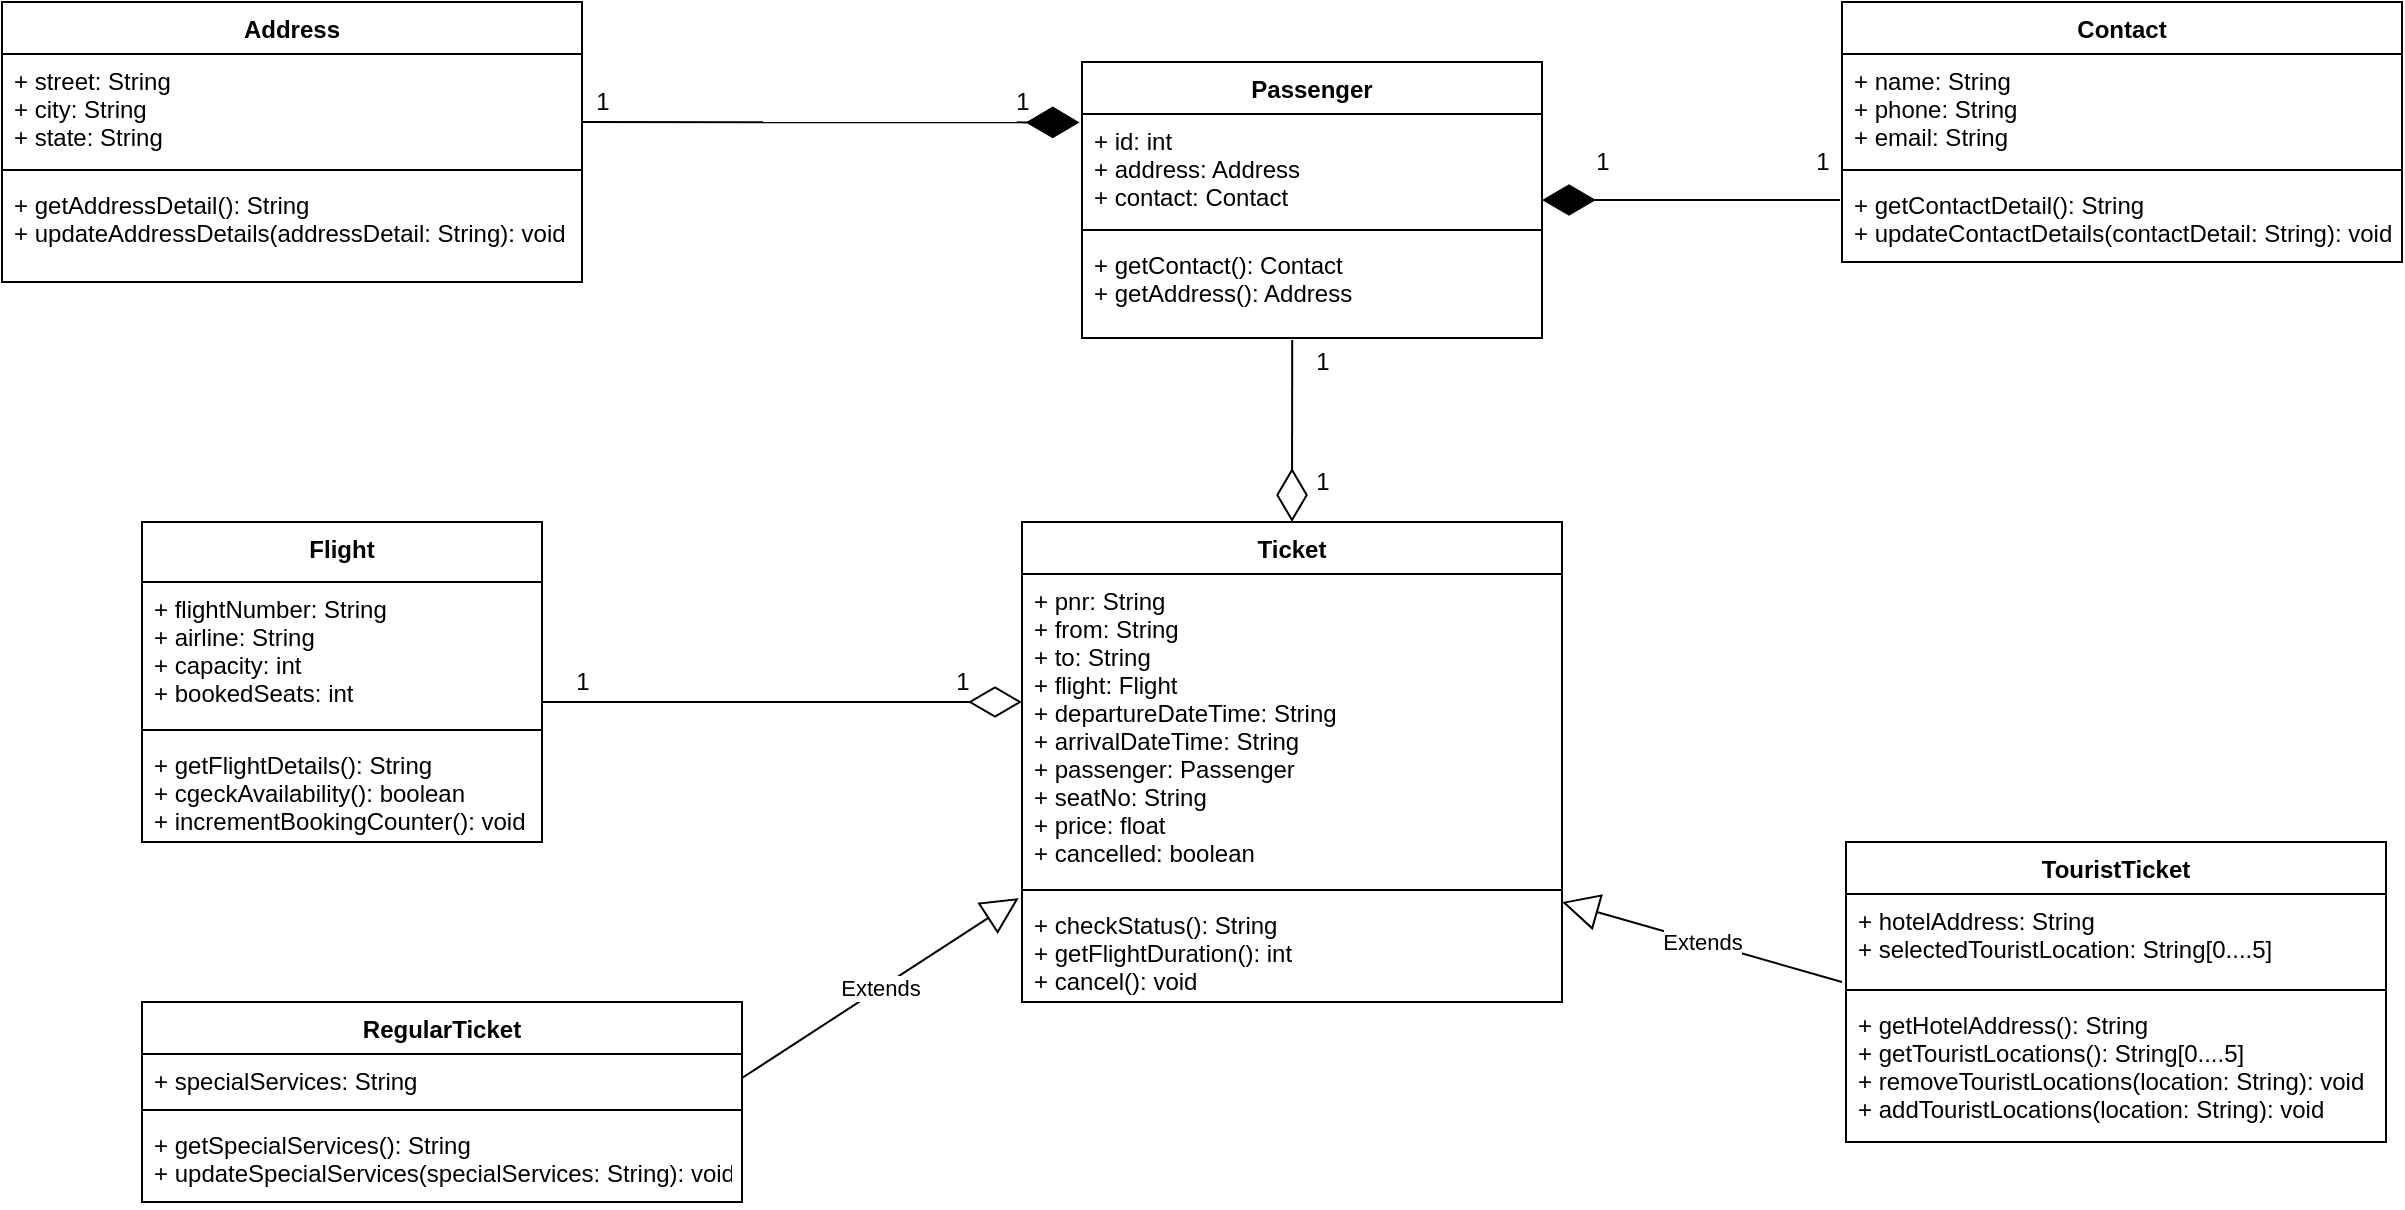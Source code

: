 <mxfile version="16.5.2" type="device"><diagram id="R0CvudXWwbeDUkJqUxDz" name="Page-1"><mxGraphModel dx="2875" dy="726" grid="1" gridSize="10" guides="1" tooltips="1" connect="1" arrows="1" fold="1" page="1" pageScale="1" pageWidth="827" pageHeight="1169" math="0" shadow="0"><root><mxCell id="0"/><mxCell id="1" parent="0"/><mxCell id="2dlOtxA-yQHjYaAWB5dg-1" value="Address" style="swimlane;fontStyle=1;align=center;verticalAlign=top;childLayout=stackLayout;horizontal=1;startSize=26;horizontalStack=0;resizeParent=1;resizeParentMax=0;resizeLast=0;collapsible=1;marginBottom=0;" parent="1" vertex="1"><mxGeometry x="-1470" y="340" width="290" height="140" as="geometry"/></mxCell><mxCell id="2dlOtxA-yQHjYaAWB5dg-2" value="+ street: String&#10;+ city: String&#10;+ state: String" style="text;strokeColor=none;fillColor=none;align=left;verticalAlign=top;spacingLeft=4;spacingRight=4;overflow=hidden;rotatable=0;points=[[0,0.5],[1,0.5]];portConstraint=eastwest;" parent="2dlOtxA-yQHjYaAWB5dg-1" vertex="1"><mxGeometry y="26" width="290" height="54" as="geometry"/></mxCell><mxCell id="2dlOtxA-yQHjYaAWB5dg-3" value="" style="line;strokeWidth=1;fillColor=none;align=left;verticalAlign=middle;spacingTop=-1;spacingLeft=3;spacingRight=3;rotatable=0;labelPosition=right;points=[];portConstraint=eastwest;" parent="2dlOtxA-yQHjYaAWB5dg-1" vertex="1"><mxGeometry y="80" width="290" height="8" as="geometry"/></mxCell><mxCell id="2dlOtxA-yQHjYaAWB5dg-4" value="+ getAddressDetail(): String&#10;+ updateAddressDetails(addressDetail: String): void" style="text;strokeColor=none;fillColor=none;align=left;verticalAlign=top;spacingLeft=4;spacingRight=4;overflow=hidden;rotatable=0;points=[[0,0.5],[1,0.5]];portConstraint=eastwest;" parent="2dlOtxA-yQHjYaAWB5dg-1" vertex="1"><mxGeometry y="88" width="290" height="52" as="geometry"/></mxCell><mxCell id="2dlOtxA-yQHjYaAWB5dg-5" value="Passenger" style="swimlane;fontStyle=1;align=center;verticalAlign=top;childLayout=stackLayout;horizontal=1;startSize=26;horizontalStack=0;resizeParent=1;resizeParentMax=0;resizeLast=0;collapsible=1;marginBottom=0;" parent="1" vertex="1"><mxGeometry x="-930" y="370" width="230" height="138" as="geometry"/></mxCell><mxCell id="2dlOtxA-yQHjYaAWB5dg-6" value="+ id: int&#10;+ address: Address&#10;+ contact: Contact" style="text;strokeColor=none;fillColor=none;align=left;verticalAlign=top;spacingLeft=4;spacingRight=4;overflow=hidden;rotatable=0;points=[[0,0.5],[1,0.5]];portConstraint=eastwest;" parent="2dlOtxA-yQHjYaAWB5dg-5" vertex="1"><mxGeometry y="26" width="230" height="54" as="geometry"/></mxCell><mxCell id="2dlOtxA-yQHjYaAWB5dg-7" value="" style="line;strokeWidth=1;fillColor=none;align=left;verticalAlign=middle;spacingTop=-1;spacingLeft=3;spacingRight=3;rotatable=0;labelPosition=right;points=[];portConstraint=eastwest;" parent="2dlOtxA-yQHjYaAWB5dg-5" vertex="1"><mxGeometry y="80" width="230" height="8" as="geometry"/></mxCell><mxCell id="2dlOtxA-yQHjYaAWB5dg-8" value="+ getContact(): Contact&#10;+ getAddress(): Address" style="text;strokeColor=none;fillColor=none;align=left;verticalAlign=top;spacingLeft=4;spacingRight=4;overflow=hidden;rotatable=0;points=[[0,0.5],[1,0.5]];portConstraint=eastwest;" parent="2dlOtxA-yQHjYaAWB5dg-5" vertex="1"><mxGeometry y="88" width="230" height="50" as="geometry"/></mxCell><mxCell id="2dlOtxA-yQHjYaAWB5dg-13" value="Contact" style="swimlane;fontStyle=1;align=center;verticalAlign=top;childLayout=stackLayout;horizontal=1;startSize=26;horizontalStack=0;resizeParent=1;resizeParentMax=0;resizeLast=0;collapsible=1;marginBottom=0;" parent="1" vertex="1"><mxGeometry x="-550" y="340" width="280" height="130" as="geometry"/></mxCell><mxCell id="2dlOtxA-yQHjYaAWB5dg-14" value="+ name: String&#10;+ phone: String&#10;+ email: String&#10;" style="text;strokeColor=none;fillColor=none;align=left;verticalAlign=top;spacingLeft=4;spacingRight=4;overflow=hidden;rotatable=0;points=[[0,0.5],[1,0.5]];portConstraint=eastwest;" parent="2dlOtxA-yQHjYaAWB5dg-13" vertex="1"><mxGeometry y="26" width="280" height="54" as="geometry"/></mxCell><mxCell id="2dlOtxA-yQHjYaAWB5dg-15" value="" style="line;strokeWidth=1;fillColor=none;align=left;verticalAlign=middle;spacingTop=-1;spacingLeft=3;spacingRight=3;rotatable=0;labelPosition=right;points=[];portConstraint=eastwest;" parent="2dlOtxA-yQHjYaAWB5dg-13" vertex="1"><mxGeometry y="80" width="280" height="8" as="geometry"/></mxCell><mxCell id="2dlOtxA-yQHjYaAWB5dg-16" value="+ getContactDetail(): String&#10;+ updateContactDetails(contactDetail: String): void" style="text;strokeColor=none;fillColor=none;align=left;verticalAlign=top;spacingLeft=4;spacingRight=4;overflow=hidden;rotatable=0;points=[[0,0.5],[1,0.5]];portConstraint=eastwest;" parent="2dlOtxA-yQHjYaAWB5dg-13" vertex="1"><mxGeometry y="88" width="280" height="42" as="geometry"/></mxCell><mxCell id="2dlOtxA-yQHjYaAWB5dg-17" value="Ticket" style="swimlane;fontStyle=1;align=center;verticalAlign=top;childLayout=stackLayout;horizontal=1;startSize=26;horizontalStack=0;resizeParent=1;resizeParentMax=0;resizeLast=0;collapsible=1;marginBottom=0;" parent="1" vertex="1"><mxGeometry x="-960" y="600" width="270" height="240" as="geometry"/></mxCell><mxCell id="2dlOtxA-yQHjYaAWB5dg-18" value="+ pnr: String&#10;+ from: String&#10;+ to: String&#10;+ flight: Flight&#10;+ departureDateTime: String&#10;+ arrivalDateTime: String&#10;+ passenger: Passenger&#10;+ seatNo: String&#10;+ price: float&#10;+ cancelled: boolean&#10;&#10;" style="text;strokeColor=none;fillColor=none;align=left;verticalAlign=top;spacingLeft=4;spacingRight=4;overflow=hidden;rotatable=0;points=[[0,0.5],[1,0.5]];portConstraint=eastwest;" parent="2dlOtxA-yQHjYaAWB5dg-17" vertex="1"><mxGeometry y="26" width="270" height="154" as="geometry"/></mxCell><mxCell id="2dlOtxA-yQHjYaAWB5dg-19" value="" style="line;strokeWidth=1;fillColor=none;align=left;verticalAlign=middle;spacingTop=-1;spacingLeft=3;spacingRight=3;rotatable=0;labelPosition=right;points=[];portConstraint=eastwest;" parent="2dlOtxA-yQHjYaAWB5dg-17" vertex="1"><mxGeometry y="180" width="270" height="8" as="geometry"/></mxCell><mxCell id="2dlOtxA-yQHjYaAWB5dg-20" value="+ checkStatus(): String&#10;+ getFlightDuration(): int&#10;+ cancel(): void" style="text;strokeColor=none;fillColor=none;align=left;verticalAlign=top;spacingLeft=4;spacingRight=4;overflow=hidden;rotatable=0;points=[[0,0.5],[1,0.5]];portConstraint=eastwest;" parent="2dlOtxA-yQHjYaAWB5dg-17" vertex="1"><mxGeometry y="188" width="270" height="52" as="geometry"/></mxCell><mxCell id="2dlOtxA-yQHjYaAWB5dg-21" value="Flight" style="swimlane;fontStyle=1;align=center;verticalAlign=top;childLayout=stackLayout;horizontal=1;startSize=30;horizontalStack=0;resizeParent=1;resizeParentMax=0;resizeLast=0;collapsible=1;marginBottom=0;" parent="1" vertex="1"><mxGeometry x="-1400" y="600" width="200" height="160" as="geometry"/></mxCell><mxCell id="2dlOtxA-yQHjYaAWB5dg-22" value="+ flightNumber: String&#10;+ airline: String&#10;+ capacity: int&#10;+ bookedSeats: int" style="text;strokeColor=none;fillColor=none;align=left;verticalAlign=top;spacingLeft=4;spacingRight=4;overflow=hidden;rotatable=0;points=[[0,0.5],[1,0.5]];portConstraint=eastwest;" parent="2dlOtxA-yQHjYaAWB5dg-21" vertex="1"><mxGeometry y="30" width="200" height="70" as="geometry"/></mxCell><mxCell id="2dlOtxA-yQHjYaAWB5dg-23" value="" style="line;strokeWidth=1;fillColor=none;align=left;verticalAlign=middle;spacingTop=-1;spacingLeft=3;spacingRight=3;rotatable=0;labelPosition=right;points=[];portConstraint=eastwest;" parent="2dlOtxA-yQHjYaAWB5dg-21" vertex="1"><mxGeometry y="100" width="200" height="8" as="geometry"/></mxCell><mxCell id="2dlOtxA-yQHjYaAWB5dg-24" value="+ getFlightDetails(): String&#10;+ cgeckAvailability(): boolean&#10;+ incrementBookingCounter(): void" style="text;strokeColor=none;fillColor=none;align=left;verticalAlign=top;spacingLeft=4;spacingRight=4;overflow=hidden;rotatable=0;points=[[0,0.5],[1,0.5]];portConstraint=eastwest;" parent="2dlOtxA-yQHjYaAWB5dg-21" vertex="1"><mxGeometry y="108" width="200" height="52" as="geometry"/></mxCell><mxCell id="2dlOtxA-yQHjYaAWB5dg-29" value="RegularTicket" style="swimlane;fontStyle=1;align=center;verticalAlign=top;childLayout=stackLayout;horizontal=1;startSize=26;horizontalStack=0;resizeParent=1;resizeParentMax=0;resizeLast=0;collapsible=1;marginBottom=0;" parent="1" vertex="1"><mxGeometry x="-1400" y="840" width="300" height="100" as="geometry"/></mxCell><mxCell id="2dlOtxA-yQHjYaAWB5dg-30" value="+ specialServices: String" style="text;strokeColor=none;fillColor=none;align=left;verticalAlign=top;spacingLeft=4;spacingRight=4;overflow=hidden;rotatable=0;points=[[0,0.5],[1,0.5]];portConstraint=eastwest;" parent="2dlOtxA-yQHjYaAWB5dg-29" vertex="1"><mxGeometry y="26" width="300" height="24" as="geometry"/></mxCell><mxCell id="2dlOtxA-yQHjYaAWB5dg-31" value="" style="line;strokeWidth=1;fillColor=none;align=left;verticalAlign=middle;spacingTop=-1;spacingLeft=3;spacingRight=3;rotatable=0;labelPosition=right;points=[];portConstraint=eastwest;" parent="2dlOtxA-yQHjYaAWB5dg-29" vertex="1"><mxGeometry y="50" width="300" height="8" as="geometry"/></mxCell><mxCell id="2dlOtxA-yQHjYaAWB5dg-32" value="+ getSpecialServices(): String&#10;+ updateSpecialServices(specialServices: String): void" style="text;strokeColor=none;fillColor=none;align=left;verticalAlign=top;spacingLeft=4;spacingRight=4;overflow=hidden;rotatable=0;points=[[0,0.5],[1,0.5]];portConstraint=eastwest;" parent="2dlOtxA-yQHjYaAWB5dg-29" vertex="1"><mxGeometry y="58" width="300" height="42" as="geometry"/></mxCell><mxCell id="2dlOtxA-yQHjYaAWB5dg-33" value="TouristTicket" style="swimlane;fontStyle=1;align=center;verticalAlign=top;childLayout=stackLayout;horizontal=1;startSize=26;horizontalStack=0;resizeParent=1;resizeParentMax=0;resizeLast=0;collapsible=1;marginBottom=0;" parent="1" vertex="1"><mxGeometry x="-548" y="760" width="270" height="150" as="geometry"/></mxCell><mxCell id="2dlOtxA-yQHjYaAWB5dg-34" value="+ hotelAddress: String&#10;+ selectedTouristLocation: String[0....5]" style="text;strokeColor=none;fillColor=none;align=left;verticalAlign=top;spacingLeft=4;spacingRight=4;overflow=hidden;rotatable=0;points=[[0,0.5],[1,0.5]];portConstraint=eastwest;" parent="2dlOtxA-yQHjYaAWB5dg-33" vertex="1"><mxGeometry y="26" width="270" height="44" as="geometry"/></mxCell><mxCell id="2dlOtxA-yQHjYaAWB5dg-35" value="" style="line;strokeWidth=1;fillColor=none;align=left;verticalAlign=middle;spacingTop=-1;spacingLeft=3;spacingRight=3;rotatable=0;labelPosition=right;points=[];portConstraint=eastwest;" parent="2dlOtxA-yQHjYaAWB5dg-33" vertex="1"><mxGeometry y="70" width="270" height="8" as="geometry"/></mxCell><mxCell id="2dlOtxA-yQHjYaAWB5dg-36" value="+ getHotelAddress(): String&#10;+ getTouristLocations(): String[0....5]&#10;+ removeTouristLocations(location: String): void&#10;+ addTouristLocations(location: String): void" style="text;strokeColor=none;fillColor=none;align=left;verticalAlign=top;spacingLeft=4;spacingRight=4;overflow=hidden;rotatable=0;points=[[0,0.5],[1,0.5]];portConstraint=eastwest;" parent="2dlOtxA-yQHjYaAWB5dg-33" vertex="1"><mxGeometry y="78" width="270" height="72" as="geometry"/></mxCell><mxCell id="2dlOtxA-yQHjYaAWB5dg-39" value="" style="endArrow=diamondThin;endFill=0;endSize=24;html=1;rounded=0;" parent="1" edge="1"><mxGeometry width="160" relative="1" as="geometry"><mxPoint x="-1200" y="690" as="sourcePoint"/><mxPoint x="-960" y="690" as="targetPoint"/><Array as="points"/></mxGeometry></mxCell><mxCell id="2dlOtxA-yQHjYaAWB5dg-40" value="1" style="text;html=1;align=center;verticalAlign=middle;resizable=0;points=[];autosize=1;strokeColor=none;fillColor=none;" parent="1" vertex="1"><mxGeometry x="-1190" y="670" width="20" height="20" as="geometry"/></mxCell><mxCell id="2dlOtxA-yQHjYaAWB5dg-41" value="1" style="text;html=1;align=center;verticalAlign=middle;resizable=0;points=[];autosize=1;strokeColor=none;fillColor=none;" parent="1" vertex="1"><mxGeometry x="-1000" y="670" width="20" height="20" as="geometry"/></mxCell><mxCell id="2dlOtxA-yQHjYaAWB5dg-42" value="" style="endArrow=diamondThin;endFill=0;endSize=24;html=1;rounded=0;entryX=0.5;entryY=0;entryDx=0;entryDy=0;exitX=0.457;exitY=1.02;exitDx=0;exitDy=0;exitPerimeter=0;" parent="1" source="2dlOtxA-yQHjYaAWB5dg-8" target="2dlOtxA-yQHjYaAWB5dg-17" edge="1"><mxGeometry width="160" relative="1" as="geometry"><mxPoint x="-825" y="520" as="sourcePoint"/><mxPoint x="-745" y="550" as="targetPoint"/></mxGeometry></mxCell><mxCell id="2dlOtxA-yQHjYaAWB5dg-43" value="1" style="text;html=1;align=center;verticalAlign=middle;resizable=0;points=[];autosize=1;strokeColor=none;fillColor=none;" parent="1" vertex="1"><mxGeometry x="-820" y="510" width="20" height="20" as="geometry"/></mxCell><mxCell id="2dlOtxA-yQHjYaAWB5dg-44" value="1" style="text;html=1;align=center;verticalAlign=middle;resizable=0;points=[];autosize=1;strokeColor=none;fillColor=none;" parent="1" vertex="1"><mxGeometry x="-820" y="570" width="20" height="20" as="geometry"/></mxCell><mxCell id="2dlOtxA-yQHjYaAWB5dg-47" value="" style="endArrow=diamondThin;endFill=1;endSize=24;html=1;rounded=0;entryX=-0.005;entryY=0.078;entryDx=0;entryDy=0;entryPerimeter=0;" parent="1" target="2dlOtxA-yQHjYaAWB5dg-6" edge="1"><mxGeometry width="160" relative="1" as="geometry"><mxPoint x="-1180" y="400" as="sourcePoint"/><mxPoint x="-1020" y="400" as="targetPoint"/></mxGeometry></mxCell><mxCell id="2dlOtxA-yQHjYaAWB5dg-48" value="" style="endArrow=diamondThin;endFill=1;endSize=24;html=1;rounded=0;" parent="1" edge="1"><mxGeometry width="160" relative="1" as="geometry"><mxPoint x="-551" y="439" as="sourcePoint"/><mxPoint x="-700" y="439" as="targetPoint"/></mxGeometry></mxCell><mxCell id="2dlOtxA-yQHjYaAWB5dg-49" value="1" style="text;html=1;align=center;verticalAlign=middle;resizable=0;points=[];autosize=1;strokeColor=none;fillColor=none;" parent="1" vertex="1"><mxGeometry x="-1180" y="380" width="20" height="20" as="geometry"/></mxCell><mxCell id="2dlOtxA-yQHjYaAWB5dg-50" value="1" style="text;html=1;align=center;verticalAlign=middle;resizable=0;points=[];autosize=1;strokeColor=none;fillColor=none;" parent="1" vertex="1"><mxGeometry x="-970" y="380" width="20" height="20" as="geometry"/></mxCell><mxCell id="2dlOtxA-yQHjYaAWB5dg-51" value="1" style="text;html=1;align=center;verticalAlign=middle;resizable=0;points=[];autosize=1;strokeColor=none;fillColor=none;" parent="1" vertex="1"><mxGeometry x="-680" y="410" width="20" height="20" as="geometry"/></mxCell><mxCell id="2dlOtxA-yQHjYaAWB5dg-52" value="1" style="text;html=1;align=center;verticalAlign=middle;resizable=0;points=[];autosize=1;strokeColor=none;fillColor=none;" parent="1" vertex="1"><mxGeometry x="-570" y="410" width="20" height="20" as="geometry"/></mxCell><mxCell id="2dlOtxA-yQHjYaAWB5dg-56" value="Extends" style="endArrow=block;endSize=16;endFill=0;html=1;rounded=0;exitX=1;exitY=0.5;exitDx=0;exitDy=0;entryX=-0.006;entryY=0.001;entryDx=0;entryDy=0;entryPerimeter=0;" parent="1" source="2dlOtxA-yQHjYaAWB5dg-30" target="2dlOtxA-yQHjYaAWB5dg-20" edge="1"><mxGeometry width="160" relative="1" as="geometry"><mxPoint x="-940" y="610" as="sourcePoint"/><mxPoint x="-970" y="760" as="targetPoint"/></mxGeometry></mxCell><mxCell id="2dlOtxA-yQHjYaAWB5dg-57" value="Extends" style="endArrow=block;endSize=16;endFill=0;html=1;rounded=0;" parent="1" edge="1"><mxGeometry width="160" relative="1" as="geometry"><mxPoint x="-550" y="830" as="sourcePoint"/><mxPoint x="-690" y="790" as="targetPoint"/></mxGeometry></mxCell></root></mxGraphModel></diagram></mxfile>